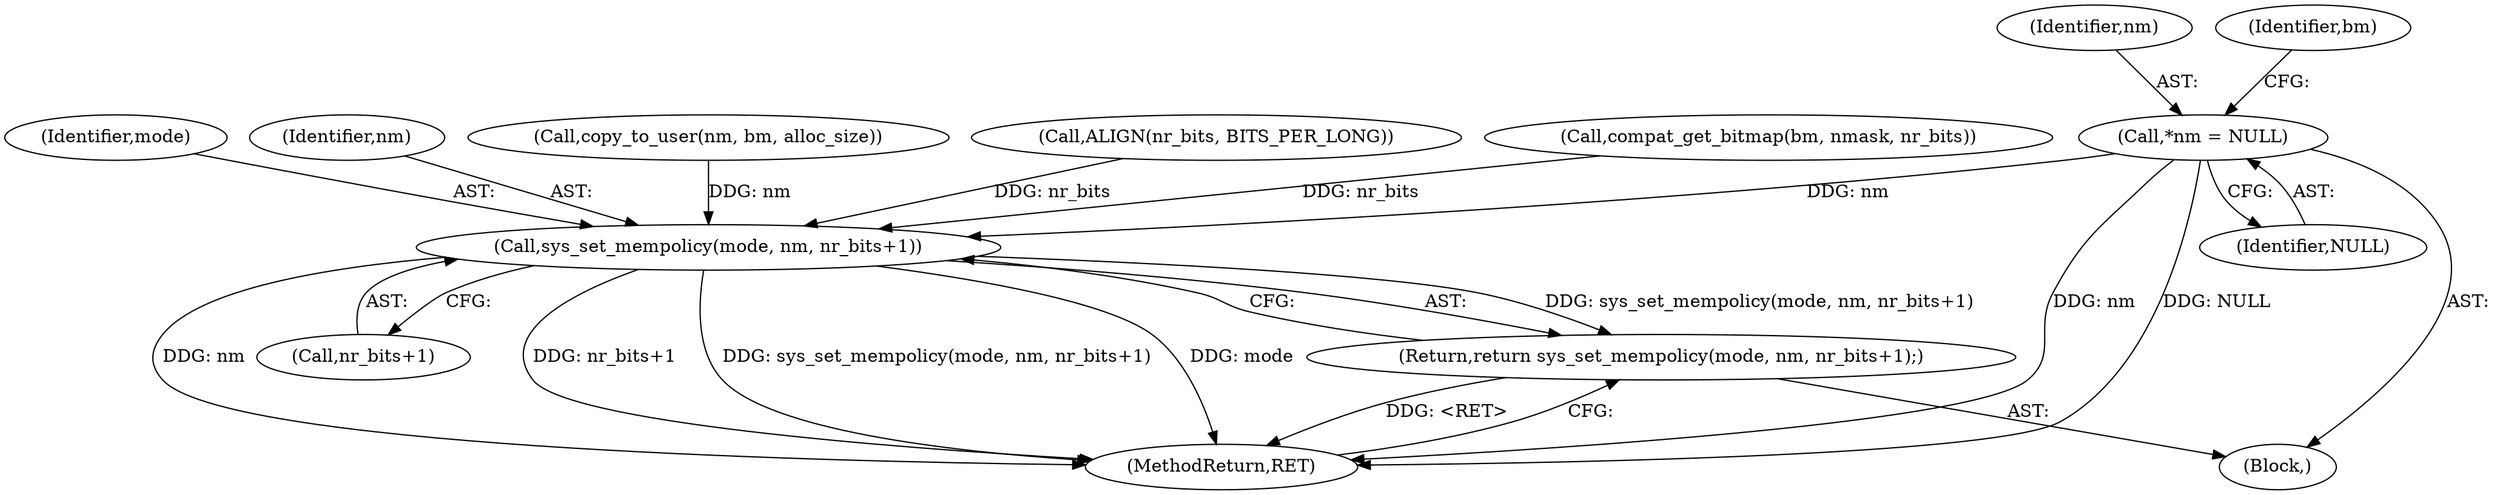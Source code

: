 digraph "0_linux_cf01fb9985e8deb25ccf0ea54d916b8871ae0e62@pointer" {
"1000114" [label="(Call,*nm = NULL)"];
"1000154" [label="(Call,sys_set_mempolicy(mode, nm, nr_bits+1))"];
"1000153" [label="(Return,return sys_set_mempolicy(mode, nm, nr_bits+1);)"];
"1000108" [label="(Block,)"];
"1000154" [label="(Call,sys_set_mempolicy(mode, nm, nr_bits+1))"];
"1000155" [label="(Identifier,mode)"];
"1000115" [label="(Identifier,nm)"];
"1000120" [label="(Identifier,bm)"];
"1000153" [label="(Return,return sys_set_mempolicy(mode, nm, nr_bits+1);)"];
"1000157" [label="(Call,nr_bits+1)"];
"1000116" [label="(Identifier,NULL)"];
"1000156" [label="(Identifier,nm)"];
"1000144" [label="(Call,copy_to_user(nm, bm, alloc_size))"];
"1000125" [label="(Call,ALIGN(nr_bits, BITS_PER_LONG))"];
"1000134" [label="(Call,compat_get_bitmap(bm, nmask, nr_bits))"];
"1000160" [label="(MethodReturn,RET)"];
"1000114" [label="(Call,*nm = NULL)"];
"1000114" -> "1000108"  [label="AST: "];
"1000114" -> "1000116"  [label="CFG: "];
"1000115" -> "1000114"  [label="AST: "];
"1000116" -> "1000114"  [label="AST: "];
"1000120" -> "1000114"  [label="CFG: "];
"1000114" -> "1000160"  [label="DDG: nm"];
"1000114" -> "1000160"  [label="DDG: NULL"];
"1000114" -> "1000154"  [label="DDG: nm"];
"1000154" -> "1000153"  [label="AST: "];
"1000154" -> "1000157"  [label="CFG: "];
"1000155" -> "1000154"  [label="AST: "];
"1000156" -> "1000154"  [label="AST: "];
"1000157" -> "1000154"  [label="AST: "];
"1000153" -> "1000154"  [label="CFG: "];
"1000154" -> "1000160"  [label="DDG: nr_bits+1"];
"1000154" -> "1000160"  [label="DDG: sys_set_mempolicy(mode, nm, nr_bits+1)"];
"1000154" -> "1000160"  [label="DDG: mode"];
"1000154" -> "1000160"  [label="DDG: nm"];
"1000154" -> "1000153"  [label="DDG: sys_set_mempolicy(mode, nm, nr_bits+1)"];
"1000144" -> "1000154"  [label="DDG: nm"];
"1000125" -> "1000154"  [label="DDG: nr_bits"];
"1000134" -> "1000154"  [label="DDG: nr_bits"];
"1000153" -> "1000108"  [label="AST: "];
"1000160" -> "1000153"  [label="CFG: "];
"1000153" -> "1000160"  [label="DDG: <RET>"];
}

